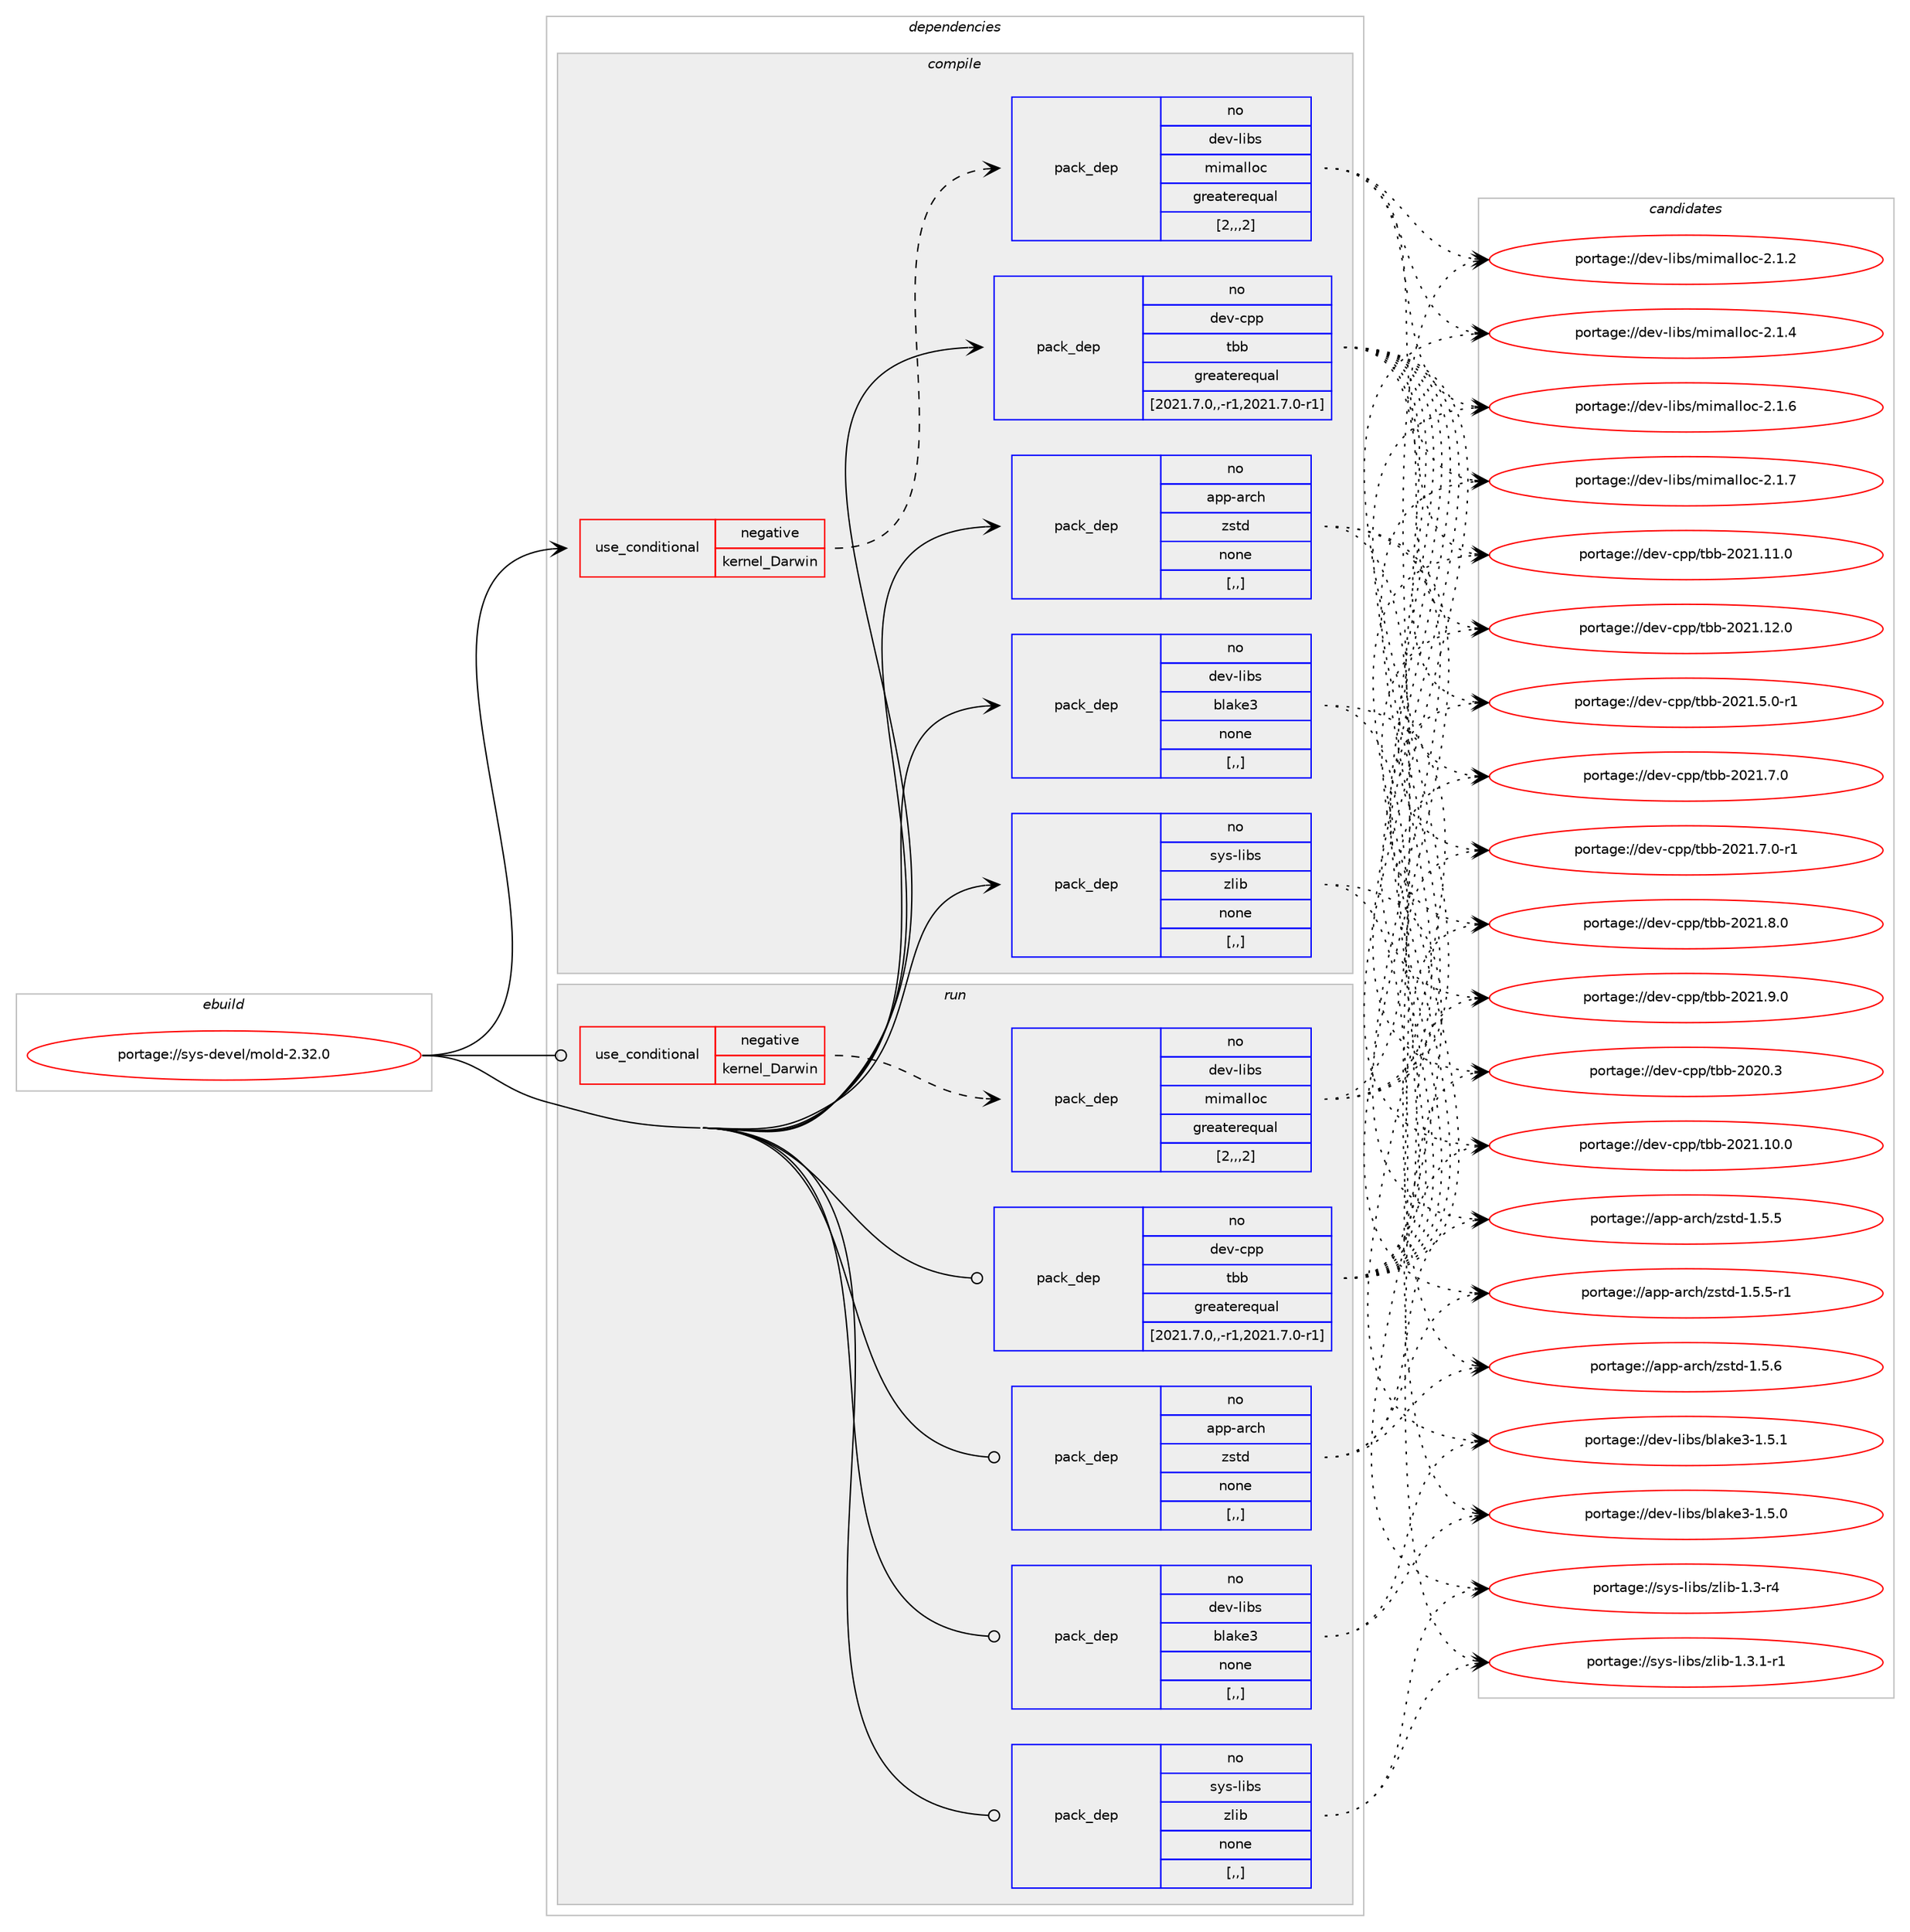 digraph prolog {

# *************
# Graph options
# *************

newrank=true;
concentrate=true;
compound=true;
graph [rankdir=LR,fontname=Helvetica,fontsize=10,ranksep=1.5];#, ranksep=2.5, nodesep=0.2];
edge  [arrowhead=vee];
node  [fontname=Helvetica,fontsize=10];

# **********
# The ebuild
# **********

subgraph cluster_leftcol {
color=gray;
rank=same;
label=<<i>ebuild</i>>;
id [label="portage://sys-devel/mold-2.32.0", color=red, width=4, href="../sys-devel/mold-2.32.0.svg"];
}

# ****************
# The dependencies
# ****************

subgraph cluster_midcol {
color=gray;
label=<<i>dependencies</i>>;
subgraph cluster_compile {
fillcolor="#eeeeee";
style=filled;
label=<<i>compile</i>>;
subgraph cond112968 {
dependency424809 [label=<<TABLE BORDER="0" CELLBORDER="1" CELLSPACING="0" CELLPADDING="4"><TR><TD ROWSPAN="3" CELLPADDING="10">use_conditional</TD></TR><TR><TD>negative</TD></TR><TR><TD>kernel_Darwin</TD></TR></TABLE>>, shape=none, color=red];
subgraph pack308964 {
dependency424810 [label=<<TABLE BORDER="0" CELLBORDER="1" CELLSPACING="0" CELLPADDING="4" WIDTH="220"><TR><TD ROWSPAN="6" CELLPADDING="30">pack_dep</TD></TR><TR><TD WIDTH="110">no</TD></TR><TR><TD>dev-libs</TD></TR><TR><TD>mimalloc</TD></TR><TR><TD>greaterequal</TD></TR><TR><TD>[2,,,2]</TD></TR></TABLE>>, shape=none, color=blue];
}
dependency424809:e -> dependency424810:w [weight=20,style="dashed",arrowhead="vee"];
}
id:e -> dependency424809:w [weight=20,style="solid",arrowhead="vee"];
subgraph pack308965 {
dependency424811 [label=<<TABLE BORDER="0" CELLBORDER="1" CELLSPACING="0" CELLPADDING="4" WIDTH="220"><TR><TD ROWSPAN="6" CELLPADDING="30">pack_dep</TD></TR><TR><TD WIDTH="110">no</TD></TR><TR><TD>app-arch</TD></TR><TR><TD>zstd</TD></TR><TR><TD>none</TD></TR><TR><TD>[,,]</TD></TR></TABLE>>, shape=none, color=blue];
}
id:e -> dependency424811:w [weight=20,style="solid",arrowhead="vee"];
subgraph pack308966 {
dependency424812 [label=<<TABLE BORDER="0" CELLBORDER="1" CELLSPACING="0" CELLPADDING="4" WIDTH="220"><TR><TD ROWSPAN="6" CELLPADDING="30">pack_dep</TD></TR><TR><TD WIDTH="110">no</TD></TR><TR><TD>dev-cpp</TD></TR><TR><TD>tbb</TD></TR><TR><TD>greaterequal</TD></TR><TR><TD>[2021.7.0,,-r1,2021.7.0-r1]</TD></TR></TABLE>>, shape=none, color=blue];
}
id:e -> dependency424812:w [weight=20,style="solid",arrowhead="vee"];
subgraph pack308967 {
dependency424813 [label=<<TABLE BORDER="0" CELLBORDER="1" CELLSPACING="0" CELLPADDING="4" WIDTH="220"><TR><TD ROWSPAN="6" CELLPADDING="30">pack_dep</TD></TR><TR><TD WIDTH="110">no</TD></TR><TR><TD>dev-libs</TD></TR><TR><TD>blake3</TD></TR><TR><TD>none</TD></TR><TR><TD>[,,]</TD></TR></TABLE>>, shape=none, color=blue];
}
id:e -> dependency424813:w [weight=20,style="solid",arrowhead="vee"];
subgraph pack308968 {
dependency424814 [label=<<TABLE BORDER="0" CELLBORDER="1" CELLSPACING="0" CELLPADDING="4" WIDTH="220"><TR><TD ROWSPAN="6" CELLPADDING="30">pack_dep</TD></TR><TR><TD WIDTH="110">no</TD></TR><TR><TD>sys-libs</TD></TR><TR><TD>zlib</TD></TR><TR><TD>none</TD></TR><TR><TD>[,,]</TD></TR></TABLE>>, shape=none, color=blue];
}
id:e -> dependency424814:w [weight=20,style="solid",arrowhead="vee"];
}
subgraph cluster_compileandrun {
fillcolor="#eeeeee";
style=filled;
label=<<i>compile and run</i>>;
}
subgraph cluster_run {
fillcolor="#eeeeee";
style=filled;
label=<<i>run</i>>;
subgraph cond112969 {
dependency424815 [label=<<TABLE BORDER="0" CELLBORDER="1" CELLSPACING="0" CELLPADDING="4"><TR><TD ROWSPAN="3" CELLPADDING="10">use_conditional</TD></TR><TR><TD>negative</TD></TR><TR><TD>kernel_Darwin</TD></TR></TABLE>>, shape=none, color=red];
subgraph pack308969 {
dependency424816 [label=<<TABLE BORDER="0" CELLBORDER="1" CELLSPACING="0" CELLPADDING="4" WIDTH="220"><TR><TD ROWSPAN="6" CELLPADDING="30">pack_dep</TD></TR><TR><TD WIDTH="110">no</TD></TR><TR><TD>dev-libs</TD></TR><TR><TD>mimalloc</TD></TR><TR><TD>greaterequal</TD></TR><TR><TD>[2,,,2]</TD></TR></TABLE>>, shape=none, color=blue];
}
dependency424815:e -> dependency424816:w [weight=20,style="dashed",arrowhead="vee"];
}
id:e -> dependency424815:w [weight=20,style="solid",arrowhead="odot"];
subgraph pack308970 {
dependency424817 [label=<<TABLE BORDER="0" CELLBORDER="1" CELLSPACING="0" CELLPADDING="4" WIDTH="220"><TR><TD ROWSPAN="6" CELLPADDING="30">pack_dep</TD></TR><TR><TD WIDTH="110">no</TD></TR><TR><TD>app-arch</TD></TR><TR><TD>zstd</TD></TR><TR><TD>none</TD></TR><TR><TD>[,,]</TD></TR></TABLE>>, shape=none, color=blue];
}
id:e -> dependency424817:w [weight=20,style="solid",arrowhead="odot"];
subgraph pack308971 {
dependency424818 [label=<<TABLE BORDER="0" CELLBORDER="1" CELLSPACING="0" CELLPADDING="4" WIDTH="220"><TR><TD ROWSPAN="6" CELLPADDING="30">pack_dep</TD></TR><TR><TD WIDTH="110">no</TD></TR><TR><TD>dev-cpp</TD></TR><TR><TD>tbb</TD></TR><TR><TD>greaterequal</TD></TR><TR><TD>[2021.7.0,,-r1,2021.7.0-r1]</TD></TR></TABLE>>, shape=none, color=blue];
}
id:e -> dependency424818:w [weight=20,style="solid",arrowhead="odot"];
subgraph pack308972 {
dependency424819 [label=<<TABLE BORDER="0" CELLBORDER="1" CELLSPACING="0" CELLPADDING="4" WIDTH="220"><TR><TD ROWSPAN="6" CELLPADDING="30">pack_dep</TD></TR><TR><TD WIDTH="110">no</TD></TR><TR><TD>dev-libs</TD></TR><TR><TD>blake3</TD></TR><TR><TD>none</TD></TR><TR><TD>[,,]</TD></TR></TABLE>>, shape=none, color=blue];
}
id:e -> dependency424819:w [weight=20,style="solid",arrowhead="odot"];
subgraph pack308973 {
dependency424820 [label=<<TABLE BORDER="0" CELLBORDER="1" CELLSPACING="0" CELLPADDING="4" WIDTH="220"><TR><TD ROWSPAN="6" CELLPADDING="30">pack_dep</TD></TR><TR><TD WIDTH="110">no</TD></TR><TR><TD>sys-libs</TD></TR><TR><TD>zlib</TD></TR><TR><TD>none</TD></TR><TR><TD>[,,]</TD></TR></TABLE>>, shape=none, color=blue];
}
id:e -> dependency424820:w [weight=20,style="solid",arrowhead="odot"];
}
}

# **************
# The candidates
# **************

subgraph cluster_choices {
rank=same;
color=gray;
label=<<i>candidates</i>>;

subgraph choice308964 {
color=black;
nodesep=1;
choice1001011184510810598115471091051099710810811199455046494650 [label="portage://dev-libs/mimalloc-2.1.2", color=red, width=4,href="../dev-libs/mimalloc-2.1.2.svg"];
choice1001011184510810598115471091051099710810811199455046494652 [label="portage://dev-libs/mimalloc-2.1.4", color=red, width=4,href="../dev-libs/mimalloc-2.1.4.svg"];
choice1001011184510810598115471091051099710810811199455046494654 [label="portage://dev-libs/mimalloc-2.1.6", color=red, width=4,href="../dev-libs/mimalloc-2.1.6.svg"];
choice1001011184510810598115471091051099710810811199455046494655 [label="portage://dev-libs/mimalloc-2.1.7", color=red, width=4,href="../dev-libs/mimalloc-2.1.7.svg"];
dependency424810:e -> choice1001011184510810598115471091051099710810811199455046494650:w [style=dotted,weight="100"];
dependency424810:e -> choice1001011184510810598115471091051099710810811199455046494652:w [style=dotted,weight="100"];
dependency424810:e -> choice1001011184510810598115471091051099710810811199455046494654:w [style=dotted,weight="100"];
dependency424810:e -> choice1001011184510810598115471091051099710810811199455046494655:w [style=dotted,weight="100"];
}
subgraph choice308965 {
color=black;
nodesep=1;
choice9711211245971149910447122115116100454946534653 [label="portage://app-arch/zstd-1.5.5", color=red, width=4,href="../app-arch/zstd-1.5.5.svg"];
choice97112112459711499104471221151161004549465346534511449 [label="portage://app-arch/zstd-1.5.5-r1", color=red, width=4,href="../app-arch/zstd-1.5.5-r1.svg"];
choice9711211245971149910447122115116100454946534654 [label="portage://app-arch/zstd-1.5.6", color=red, width=4,href="../app-arch/zstd-1.5.6.svg"];
dependency424811:e -> choice9711211245971149910447122115116100454946534653:w [style=dotted,weight="100"];
dependency424811:e -> choice97112112459711499104471221151161004549465346534511449:w [style=dotted,weight="100"];
dependency424811:e -> choice9711211245971149910447122115116100454946534654:w [style=dotted,weight="100"];
}
subgraph choice308966 {
color=black;
nodesep=1;
choice100101118459911211247116989845504850484651 [label="portage://dev-cpp/tbb-2020.3", color=red, width=4,href="../dev-cpp/tbb-2020.3.svg"];
choice100101118459911211247116989845504850494649484648 [label="portage://dev-cpp/tbb-2021.10.0", color=red, width=4,href="../dev-cpp/tbb-2021.10.0.svg"];
choice100101118459911211247116989845504850494649494648 [label="portage://dev-cpp/tbb-2021.11.0", color=red, width=4,href="../dev-cpp/tbb-2021.11.0.svg"];
choice100101118459911211247116989845504850494649504648 [label="portage://dev-cpp/tbb-2021.12.0", color=red, width=4,href="../dev-cpp/tbb-2021.12.0.svg"];
choice10010111845991121124711698984550485049465346484511449 [label="portage://dev-cpp/tbb-2021.5.0-r1", color=red, width=4,href="../dev-cpp/tbb-2021.5.0-r1.svg"];
choice1001011184599112112471169898455048504946554648 [label="portage://dev-cpp/tbb-2021.7.0", color=red, width=4,href="../dev-cpp/tbb-2021.7.0.svg"];
choice10010111845991121124711698984550485049465546484511449 [label="portage://dev-cpp/tbb-2021.7.0-r1", color=red, width=4,href="../dev-cpp/tbb-2021.7.0-r1.svg"];
choice1001011184599112112471169898455048504946564648 [label="portage://dev-cpp/tbb-2021.8.0", color=red, width=4,href="../dev-cpp/tbb-2021.8.0.svg"];
choice1001011184599112112471169898455048504946574648 [label="portage://dev-cpp/tbb-2021.9.0", color=red, width=4,href="../dev-cpp/tbb-2021.9.0.svg"];
dependency424812:e -> choice100101118459911211247116989845504850484651:w [style=dotted,weight="100"];
dependency424812:e -> choice100101118459911211247116989845504850494649484648:w [style=dotted,weight="100"];
dependency424812:e -> choice100101118459911211247116989845504850494649494648:w [style=dotted,weight="100"];
dependency424812:e -> choice100101118459911211247116989845504850494649504648:w [style=dotted,weight="100"];
dependency424812:e -> choice10010111845991121124711698984550485049465346484511449:w [style=dotted,weight="100"];
dependency424812:e -> choice1001011184599112112471169898455048504946554648:w [style=dotted,weight="100"];
dependency424812:e -> choice10010111845991121124711698984550485049465546484511449:w [style=dotted,weight="100"];
dependency424812:e -> choice1001011184599112112471169898455048504946564648:w [style=dotted,weight="100"];
dependency424812:e -> choice1001011184599112112471169898455048504946574648:w [style=dotted,weight="100"];
}
subgraph choice308967 {
color=black;
nodesep=1;
choice100101118451081059811547981089710710151454946534648 [label="portage://dev-libs/blake3-1.5.0", color=red, width=4,href="../dev-libs/blake3-1.5.0.svg"];
choice100101118451081059811547981089710710151454946534649 [label="portage://dev-libs/blake3-1.5.1", color=red, width=4,href="../dev-libs/blake3-1.5.1.svg"];
dependency424813:e -> choice100101118451081059811547981089710710151454946534648:w [style=dotted,weight="100"];
dependency424813:e -> choice100101118451081059811547981089710710151454946534649:w [style=dotted,weight="100"];
}
subgraph choice308968 {
color=black;
nodesep=1;
choice11512111545108105981154712210810598454946514511452 [label="portage://sys-libs/zlib-1.3-r4", color=red, width=4,href="../sys-libs/zlib-1.3-r4.svg"];
choice115121115451081059811547122108105984549465146494511449 [label="portage://sys-libs/zlib-1.3.1-r1", color=red, width=4,href="../sys-libs/zlib-1.3.1-r1.svg"];
dependency424814:e -> choice11512111545108105981154712210810598454946514511452:w [style=dotted,weight="100"];
dependency424814:e -> choice115121115451081059811547122108105984549465146494511449:w [style=dotted,weight="100"];
}
subgraph choice308969 {
color=black;
nodesep=1;
choice1001011184510810598115471091051099710810811199455046494650 [label="portage://dev-libs/mimalloc-2.1.2", color=red, width=4,href="../dev-libs/mimalloc-2.1.2.svg"];
choice1001011184510810598115471091051099710810811199455046494652 [label="portage://dev-libs/mimalloc-2.1.4", color=red, width=4,href="../dev-libs/mimalloc-2.1.4.svg"];
choice1001011184510810598115471091051099710810811199455046494654 [label="portage://dev-libs/mimalloc-2.1.6", color=red, width=4,href="../dev-libs/mimalloc-2.1.6.svg"];
choice1001011184510810598115471091051099710810811199455046494655 [label="portage://dev-libs/mimalloc-2.1.7", color=red, width=4,href="../dev-libs/mimalloc-2.1.7.svg"];
dependency424816:e -> choice1001011184510810598115471091051099710810811199455046494650:w [style=dotted,weight="100"];
dependency424816:e -> choice1001011184510810598115471091051099710810811199455046494652:w [style=dotted,weight="100"];
dependency424816:e -> choice1001011184510810598115471091051099710810811199455046494654:w [style=dotted,weight="100"];
dependency424816:e -> choice1001011184510810598115471091051099710810811199455046494655:w [style=dotted,weight="100"];
}
subgraph choice308970 {
color=black;
nodesep=1;
choice9711211245971149910447122115116100454946534653 [label="portage://app-arch/zstd-1.5.5", color=red, width=4,href="../app-arch/zstd-1.5.5.svg"];
choice97112112459711499104471221151161004549465346534511449 [label="portage://app-arch/zstd-1.5.5-r1", color=red, width=4,href="../app-arch/zstd-1.5.5-r1.svg"];
choice9711211245971149910447122115116100454946534654 [label="portage://app-arch/zstd-1.5.6", color=red, width=4,href="../app-arch/zstd-1.5.6.svg"];
dependency424817:e -> choice9711211245971149910447122115116100454946534653:w [style=dotted,weight="100"];
dependency424817:e -> choice97112112459711499104471221151161004549465346534511449:w [style=dotted,weight="100"];
dependency424817:e -> choice9711211245971149910447122115116100454946534654:w [style=dotted,weight="100"];
}
subgraph choice308971 {
color=black;
nodesep=1;
choice100101118459911211247116989845504850484651 [label="portage://dev-cpp/tbb-2020.3", color=red, width=4,href="../dev-cpp/tbb-2020.3.svg"];
choice100101118459911211247116989845504850494649484648 [label="portage://dev-cpp/tbb-2021.10.0", color=red, width=4,href="../dev-cpp/tbb-2021.10.0.svg"];
choice100101118459911211247116989845504850494649494648 [label="portage://dev-cpp/tbb-2021.11.0", color=red, width=4,href="../dev-cpp/tbb-2021.11.0.svg"];
choice100101118459911211247116989845504850494649504648 [label="portage://dev-cpp/tbb-2021.12.0", color=red, width=4,href="../dev-cpp/tbb-2021.12.0.svg"];
choice10010111845991121124711698984550485049465346484511449 [label="portage://dev-cpp/tbb-2021.5.0-r1", color=red, width=4,href="../dev-cpp/tbb-2021.5.0-r1.svg"];
choice1001011184599112112471169898455048504946554648 [label="portage://dev-cpp/tbb-2021.7.0", color=red, width=4,href="../dev-cpp/tbb-2021.7.0.svg"];
choice10010111845991121124711698984550485049465546484511449 [label="portage://dev-cpp/tbb-2021.7.0-r1", color=red, width=4,href="../dev-cpp/tbb-2021.7.0-r1.svg"];
choice1001011184599112112471169898455048504946564648 [label="portage://dev-cpp/tbb-2021.8.0", color=red, width=4,href="../dev-cpp/tbb-2021.8.0.svg"];
choice1001011184599112112471169898455048504946574648 [label="portage://dev-cpp/tbb-2021.9.0", color=red, width=4,href="../dev-cpp/tbb-2021.9.0.svg"];
dependency424818:e -> choice100101118459911211247116989845504850484651:w [style=dotted,weight="100"];
dependency424818:e -> choice100101118459911211247116989845504850494649484648:w [style=dotted,weight="100"];
dependency424818:e -> choice100101118459911211247116989845504850494649494648:w [style=dotted,weight="100"];
dependency424818:e -> choice100101118459911211247116989845504850494649504648:w [style=dotted,weight="100"];
dependency424818:e -> choice10010111845991121124711698984550485049465346484511449:w [style=dotted,weight="100"];
dependency424818:e -> choice1001011184599112112471169898455048504946554648:w [style=dotted,weight="100"];
dependency424818:e -> choice10010111845991121124711698984550485049465546484511449:w [style=dotted,weight="100"];
dependency424818:e -> choice1001011184599112112471169898455048504946564648:w [style=dotted,weight="100"];
dependency424818:e -> choice1001011184599112112471169898455048504946574648:w [style=dotted,weight="100"];
}
subgraph choice308972 {
color=black;
nodesep=1;
choice100101118451081059811547981089710710151454946534648 [label="portage://dev-libs/blake3-1.5.0", color=red, width=4,href="../dev-libs/blake3-1.5.0.svg"];
choice100101118451081059811547981089710710151454946534649 [label="portage://dev-libs/blake3-1.5.1", color=red, width=4,href="../dev-libs/blake3-1.5.1.svg"];
dependency424819:e -> choice100101118451081059811547981089710710151454946534648:w [style=dotted,weight="100"];
dependency424819:e -> choice100101118451081059811547981089710710151454946534649:w [style=dotted,weight="100"];
}
subgraph choice308973 {
color=black;
nodesep=1;
choice11512111545108105981154712210810598454946514511452 [label="portage://sys-libs/zlib-1.3-r4", color=red, width=4,href="../sys-libs/zlib-1.3-r4.svg"];
choice115121115451081059811547122108105984549465146494511449 [label="portage://sys-libs/zlib-1.3.1-r1", color=red, width=4,href="../sys-libs/zlib-1.3.1-r1.svg"];
dependency424820:e -> choice11512111545108105981154712210810598454946514511452:w [style=dotted,weight="100"];
dependency424820:e -> choice115121115451081059811547122108105984549465146494511449:w [style=dotted,weight="100"];
}
}

}
